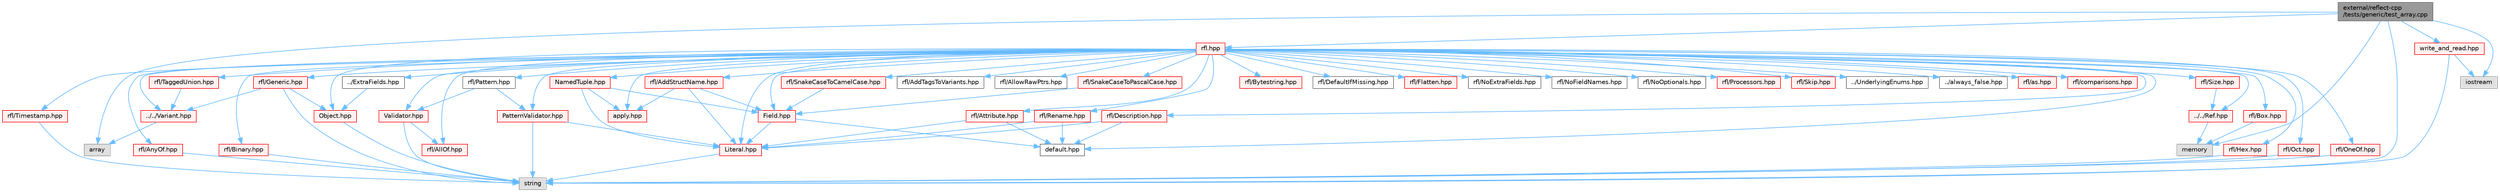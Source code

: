 digraph "external/reflect-cpp/tests/generic/test_array.cpp"
{
 // LATEX_PDF_SIZE
  bgcolor="transparent";
  edge [fontname=Helvetica,fontsize=10,labelfontname=Helvetica,labelfontsize=10];
  node [fontname=Helvetica,fontsize=10,shape=box,height=0.2,width=0.4];
  Node1 [id="Node000001",label="external/reflect-cpp\l/tests/generic/test_array.cpp",height=0.2,width=0.4,color="gray40", fillcolor="grey60", style="filled", fontcolor="black",tooltip=" "];
  Node1 -> Node2 [id="edge91_Node000001_Node000002",color="steelblue1",style="solid",tooltip=" "];
  Node2 [id="Node000002",label="array",height=0.2,width=0.4,color="grey60", fillcolor="#E0E0E0", style="filled",tooltip=" "];
  Node1 -> Node3 [id="edge92_Node000001_Node000003",color="steelblue1",style="solid",tooltip=" "];
  Node3 [id="Node000003",label="iostream",height=0.2,width=0.4,color="grey60", fillcolor="#E0E0E0", style="filled",tooltip=" "];
  Node1 -> Node4 [id="edge93_Node000001_Node000004",color="steelblue1",style="solid",tooltip=" "];
  Node4 [id="Node000004",label="memory",height=0.2,width=0.4,color="grey60", fillcolor="#E0E0E0", style="filled",tooltip=" "];
  Node1 -> Node5 [id="edge94_Node000001_Node000005",color="steelblue1",style="solid",tooltip=" "];
  Node5 [id="Node000005",label="rfl.hpp",height=0.2,width=0.4,color="red", fillcolor="#FFF0F0", style="filled",URL="$rfl_8hpp.html",tooltip=" "];
  Node5 -> Node6 [id="edge95_Node000005_Node000006",color="steelblue1",style="solid",tooltip=" "];
  Node6 [id="Node000006",label="rfl/AddStructName.hpp",height=0.2,width=0.4,color="red", fillcolor="#FFF0F0", style="filled",URL="$_add_struct_name_8hpp.html",tooltip=" "];
  Node6 -> Node8 [id="edge96_Node000006_Node000008",color="steelblue1",style="solid",tooltip=" "];
  Node8 [id="Node000008",label="Field.hpp",height=0.2,width=0.4,color="red", fillcolor="#FFF0F0", style="filled",URL="$_field_8hpp.html",tooltip=" "];
  Node8 -> Node13 [id="edge97_Node000008_Node000013",color="steelblue1",style="solid",tooltip=" "];
  Node13 [id="Node000013",label="Literal.hpp",height=0.2,width=0.4,color="red", fillcolor="#FFF0F0", style="filled",URL="$_literal_8hpp.html",tooltip=" "];
  Node13 -> Node17 [id="edge98_Node000013_Node000017",color="steelblue1",style="solid",tooltip=" "];
  Node17 [id="Node000017",label="string",height=0.2,width=0.4,color="grey60", fillcolor="#E0E0E0", style="filled",tooltip=" "];
  Node8 -> Node32 [id="edge99_Node000008_Node000032",color="steelblue1",style="solid",tooltip=" "];
  Node32 [id="Node000032",label="default.hpp",height=0.2,width=0.4,color="grey40", fillcolor="white", style="filled",URL="$default_8hpp.html",tooltip=" "];
  Node6 -> Node13 [id="edge100_Node000006_Node000013",color="steelblue1",style="solid",tooltip=" "];
  Node6 -> Node37 [id="edge101_Node000006_Node000037",color="steelblue1",style="solid",tooltip=" "];
  Node37 [id="Node000037",label="apply.hpp",height=0.2,width=0.4,color="red", fillcolor="#FFF0F0", style="filled",URL="$apply_8hpp.html",tooltip=" "];
  Node5 -> Node54 [id="edge102_Node000005_Node000054",color="steelblue1",style="solid",tooltip=" "];
  Node54 [id="Node000054",label="rfl/AddTagsToVariants.hpp",height=0.2,width=0.4,color="grey40", fillcolor="white", style="filled",URL="$_add_tags_to_variants_8hpp.html",tooltip=" "];
  Node5 -> Node55 [id="edge103_Node000005_Node000055",color="steelblue1",style="solid",tooltip=" "];
  Node55 [id="Node000055",label="rfl/AllOf.hpp",height=0.2,width=0.4,color="red", fillcolor="#FFF0F0", style="filled",URL="$_all_of_8hpp.html",tooltip=" "];
  Node5 -> Node64 [id="edge104_Node000005_Node000064",color="steelblue1",style="solid",tooltip=" "];
  Node64 [id="Node000064",label="rfl/AllowRawPtrs.hpp",height=0.2,width=0.4,color="grey40", fillcolor="white", style="filled",URL="$_allow_raw_ptrs_8hpp.html",tooltip=" "];
  Node5 -> Node65 [id="edge105_Node000005_Node000065",color="steelblue1",style="solid",tooltip=" "];
  Node65 [id="Node000065",label="rfl/AnyOf.hpp",height=0.2,width=0.4,color="red", fillcolor="#FFF0F0", style="filled",URL="$_any_of_8hpp.html",tooltip=" "];
  Node65 -> Node17 [id="edge106_Node000065_Node000017",color="steelblue1",style="solid",tooltip=" "];
  Node5 -> Node67 [id="edge107_Node000005_Node000067",color="steelblue1",style="solid",tooltip=" "];
  Node67 [id="Node000067",label="rfl/Attribute.hpp",height=0.2,width=0.4,color="red", fillcolor="#FFF0F0", style="filled",URL="$_attribute_8hpp.html",tooltip=" "];
  Node67 -> Node13 [id="edge108_Node000067_Node000013",color="steelblue1",style="solid",tooltip=" "];
  Node67 -> Node32 [id="edge109_Node000067_Node000032",color="steelblue1",style="solid",tooltip=" "];
  Node5 -> Node68 [id="edge110_Node000005_Node000068",color="steelblue1",style="solid",tooltip=" "];
  Node68 [id="Node000068",label="rfl/Binary.hpp",height=0.2,width=0.4,color="red", fillcolor="#FFF0F0", style="filled",URL="$_binary_8hpp.html",tooltip=" "];
  Node68 -> Node17 [id="edge111_Node000068_Node000017",color="steelblue1",style="solid",tooltip=" "];
  Node5 -> Node70 [id="edge112_Node000005_Node000070",color="steelblue1",style="solid",tooltip=" "];
  Node70 [id="Node000070",label="rfl/Box.hpp",height=0.2,width=0.4,color="red", fillcolor="#FFF0F0", style="filled",URL="$_box_8hpp.html",tooltip=" "];
  Node70 -> Node4 [id="edge113_Node000070_Node000004",color="steelblue1",style="solid",tooltip=" "];
  Node5 -> Node71 [id="edge114_Node000005_Node000071",color="steelblue1",style="solid",tooltip=" "];
  Node71 [id="Node000071",label="rfl/Bytestring.hpp",height=0.2,width=0.4,color="red", fillcolor="#FFF0F0", style="filled",URL="$_bytestring_8hpp.html",tooltip=" "];
  Node5 -> Node72 [id="edge115_Node000005_Node000072",color="steelblue1",style="solid",tooltip=" "];
  Node72 [id="Node000072",label="rfl/DefaultIfMissing.hpp",height=0.2,width=0.4,color="grey40", fillcolor="white", style="filled",URL="$_default_if_missing_8hpp.html",tooltip=" "];
  Node5 -> Node73 [id="edge116_Node000005_Node000073",color="steelblue1",style="solid",tooltip=" "];
  Node73 [id="Node000073",label="rfl/Description.hpp",height=0.2,width=0.4,color="red", fillcolor="#FFF0F0", style="filled",URL="$_description_8hpp.html",tooltip=" "];
  Node73 -> Node13 [id="edge117_Node000073_Node000013",color="steelblue1",style="solid",tooltip=" "];
  Node73 -> Node32 [id="edge118_Node000073_Node000032",color="steelblue1",style="solid",tooltip=" "];
  Node5 -> Node48 [id="edge119_Node000005_Node000048",color="steelblue1",style="solid",tooltip=" "];
  Node48 [id="Node000048",label="../ExtraFields.hpp",height=0.2,width=0.4,color="grey40", fillcolor="white", style="filled",URL="$_extra_fields_8hpp.html",tooltip=" "];
  Node48 -> Node49 [id="edge120_Node000048_Node000049",color="steelblue1",style="solid",tooltip=" "];
  Node49 [id="Node000049",label="Object.hpp",height=0.2,width=0.4,color="red", fillcolor="#FFF0F0", style="filled",URL="$_object_8hpp.html",tooltip=" "];
  Node49 -> Node17 [id="edge121_Node000049_Node000017",color="steelblue1",style="solid",tooltip=" "];
  Node5 -> Node8 [id="edge122_Node000005_Node000008",color="steelblue1",style="solid",tooltip=" "];
  Node5 -> Node74 [id="edge123_Node000005_Node000074",color="steelblue1",style="solid",tooltip=" "];
  Node74 [id="Node000074",label="rfl/Flatten.hpp",height=0.2,width=0.4,color="red", fillcolor="#FFF0F0", style="filled",URL="$_flatten_8hpp.html",tooltip=" "];
  Node5 -> Node75 [id="edge124_Node000005_Node000075",color="steelblue1",style="solid",tooltip=" "];
  Node75 [id="Node000075",label="rfl/Generic.hpp",height=0.2,width=0.4,color="red", fillcolor="#FFF0F0", style="filled",URL="$_generic_8hpp.html",tooltip=" "];
  Node75 -> Node17 [id="edge125_Node000075_Node000017",color="steelblue1",style="solid",tooltip=" "];
  Node75 -> Node49 [id="edge126_Node000075_Node000049",color="steelblue1",style="solid",tooltip=" "];
  Node75 -> Node59 [id="edge127_Node000075_Node000059",color="steelblue1",style="solid",tooltip=" "];
  Node59 [id="Node000059",label="../../Variant.hpp",height=0.2,width=0.4,color="red", fillcolor="#FFF0F0", style="filled",URL="$_variant_8hpp.html",tooltip=" "];
  Node59 -> Node2 [id="edge128_Node000059_Node000002",color="steelblue1",style="solid",tooltip=" "];
  Node5 -> Node77 [id="edge129_Node000005_Node000077",color="steelblue1",style="solid",tooltip=" "];
  Node77 [id="Node000077",label="rfl/Hex.hpp",height=0.2,width=0.4,color="red", fillcolor="#FFF0F0", style="filled",URL="$_hex_8hpp.html",tooltip=" "];
  Node77 -> Node17 [id="edge130_Node000077_Node000017",color="steelblue1",style="solid",tooltip=" "];
  Node5 -> Node13 [id="edge131_Node000005_Node000013",color="steelblue1",style="solid",tooltip=" "];
  Node5 -> Node42 [id="edge132_Node000005_Node000042",color="steelblue1",style="solid",tooltip=" "];
  Node42 [id="Node000042",label="NamedTuple.hpp",height=0.2,width=0.4,color="red", fillcolor="#FFF0F0", style="filled",URL="$_named_tuple_8hpp.html",tooltip=" "];
  Node42 -> Node8 [id="edge133_Node000042_Node000008",color="steelblue1",style="solid",tooltip=" "];
  Node42 -> Node13 [id="edge134_Node000042_Node000013",color="steelblue1",style="solid",tooltip=" "];
  Node42 -> Node37 [id="edge135_Node000042_Node000037",color="steelblue1",style="solid",tooltip=" "];
  Node5 -> Node78 [id="edge136_Node000005_Node000078",color="steelblue1",style="solid",tooltip=" "];
  Node78 [id="Node000078",label="rfl/NoExtraFields.hpp",height=0.2,width=0.4,color="grey40", fillcolor="white", style="filled",URL="$_no_extra_fields_8hpp.html",tooltip=" "];
  Node5 -> Node79 [id="edge137_Node000005_Node000079",color="steelblue1",style="solid",tooltip=" "];
  Node79 [id="Node000079",label="rfl/NoFieldNames.hpp",height=0.2,width=0.4,color="grey40", fillcolor="white", style="filled",URL="$_no_field_names_8hpp.html",tooltip=" "];
  Node5 -> Node80 [id="edge138_Node000005_Node000080",color="steelblue1",style="solid",tooltip=" "];
  Node80 [id="Node000080",label="rfl/NoOptionals.hpp",height=0.2,width=0.4,color="grey40", fillcolor="white", style="filled",URL="$_no_optionals_8hpp.html",tooltip=" "];
  Node5 -> Node49 [id="edge139_Node000005_Node000049",color="steelblue1",style="solid",tooltip=" "];
  Node5 -> Node81 [id="edge140_Node000005_Node000081",color="steelblue1",style="solid",tooltip=" "];
  Node81 [id="Node000081",label="rfl/Oct.hpp",height=0.2,width=0.4,color="red", fillcolor="#FFF0F0", style="filled",URL="$_oct_8hpp.html",tooltip=" "];
  Node81 -> Node17 [id="edge141_Node000081_Node000017",color="steelblue1",style="solid",tooltip=" "];
  Node5 -> Node83 [id="edge142_Node000005_Node000083",color="steelblue1",style="solid",tooltip=" "];
  Node83 [id="Node000083",label="rfl/OneOf.hpp",height=0.2,width=0.4,color="red", fillcolor="#FFF0F0", style="filled",URL="$_one_of_8hpp.html",tooltip=" "];
  Node83 -> Node17 [id="edge143_Node000083_Node000017",color="steelblue1",style="solid",tooltip=" "];
  Node5 -> Node84 [id="edge144_Node000005_Node000084",color="steelblue1",style="solid",tooltip=" "];
  Node84 [id="Node000084",label="rfl/Pattern.hpp",height=0.2,width=0.4,color="grey40", fillcolor="white", style="filled",URL="$_pattern_8hpp.html",tooltip=" "];
  Node84 -> Node85 [id="edge145_Node000084_Node000085",color="steelblue1",style="solid",tooltip=" "];
  Node85 [id="Node000085",label="PatternValidator.hpp",height=0.2,width=0.4,color="red", fillcolor="#FFF0F0", style="filled",URL="$_pattern_validator_8hpp.html",tooltip=" "];
  Node85 -> Node17 [id="edge146_Node000085_Node000017",color="steelblue1",style="solid",tooltip=" "];
  Node85 -> Node13 [id="edge147_Node000085_Node000013",color="steelblue1",style="solid",tooltip=" "];
  Node84 -> Node89 [id="edge148_Node000084_Node000089",color="steelblue1",style="solid",tooltip=" "];
  Node89 [id="Node000089",label="Validator.hpp",height=0.2,width=0.4,color="red", fillcolor="#FFF0F0", style="filled",URL="$_validator_8hpp.html",tooltip=" "];
  Node89 -> Node17 [id="edge149_Node000089_Node000017",color="steelblue1",style="solid",tooltip=" "];
  Node89 -> Node55 [id="edge150_Node000089_Node000055",color="steelblue1",style="solid",tooltip=" "];
  Node5 -> Node85 [id="edge151_Node000005_Node000085",color="steelblue1",style="solid",tooltip=" "];
  Node5 -> Node91 [id="edge152_Node000005_Node000091",color="steelblue1",style="solid",tooltip=" "];
  Node91 [id="Node000091",label="rfl/Processors.hpp",height=0.2,width=0.4,color="red", fillcolor="#FFF0F0", style="filled",URL="$_processors_8hpp.html",tooltip=" "];
  Node5 -> Node58 [id="edge153_Node000005_Node000058",color="steelblue1",style="solid",tooltip=" "];
  Node58 [id="Node000058",label="../../Ref.hpp",height=0.2,width=0.4,color="red", fillcolor="#FFF0F0", style="filled",URL="$_ref_8hpp.html",tooltip=" "];
  Node58 -> Node4 [id="edge154_Node000058_Node000004",color="steelblue1",style="solid",tooltip=" "];
  Node5 -> Node100 [id="edge155_Node000005_Node000100",color="steelblue1",style="solid",tooltip=" "];
  Node100 [id="Node000100",label="rfl/Rename.hpp",height=0.2,width=0.4,color="red", fillcolor="#FFF0F0", style="filled",URL="$_rename_8hpp.html",tooltip=" "];
  Node100 -> Node13 [id="edge156_Node000100_Node000013",color="steelblue1",style="solid",tooltip=" "];
  Node100 -> Node32 [id="edge157_Node000100_Node000032",color="steelblue1",style="solid",tooltip=" "];
  Node5 -> Node101 [id="edge158_Node000005_Node000101",color="steelblue1",style="solid",tooltip=" "];
  Node101 [id="Node000101",label="rfl/Size.hpp",height=0.2,width=0.4,color="red", fillcolor="#FFF0F0", style="filled",URL="$_size_8hpp.html",tooltip=" "];
  Node101 -> Node58 [id="edge159_Node000101_Node000058",color="steelblue1",style="solid",tooltip=" "];
  Node5 -> Node102 [id="edge160_Node000005_Node000102",color="steelblue1",style="solid",tooltip=" "];
  Node102 [id="Node000102",label="rfl/Skip.hpp",height=0.2,width=0.4,color="red", fillcolor="#FFF0F0", style="filled",URL="$_skip_8hpp.html",tooltip=" "];
  Node5 -> Node104 [id="edge161_Node000005_Node000104",color="steelblue1",style="solid",tooltip=" "];
  Node104 [id="Node000104",label="rfl/SnakeCaseToCamelCase.hpp",height=0.2,width=0.4,color="red", fillcolor="#FFF0F0", style="filled",URL="$_snake_case_to_camel_case_8hpp.html",tooltip=" "];
  Node104 -> Node8 [id="edge162_Node000104_Node000008",color="steelblue1",style="solid",tooltip=" "];
  Node5 -> Node107 [id="edge163_Node000005_Node000107",color="steelblue1",style="solid",tooltip=" "];
  Node107 [id="Node000107",label="rfl/SnakeCaseToPascalCase.hpp",height=0.2,width=0.4,color="red", fillcolor="#FFF0F0", style="filled",URL="$_snake_case_to_pascal_case_8hpp.html",tooltip=" "];
  Node107 -> Node8 [id="edge164_Node000107_Node000008",color="steelblue1",style="solid",tooltip=" "];
  Node5 -> Node108 [id="edge165_Node000005_Node000108",color="steelblue1",style="solid",tooltip=" "];
  Node108 [id="Node000108",label="rfl/TaggedUnion.hpp",height=0.2,width=0.4,color="red", fillcolor="#FFF0F0", style="filled",URL="$_tagged_union_8hpp.html",tooltip=" "];
  Node108 -> Node59 [id="edge166_Node000108_Node000059",color="steelblue1",style="solid",tooltip=" "];
  Node5 -> Node150 [id="edge167_Node000005_Node000150",color="steelblue1",style="solid",tooltip=" "];
  Node150 [id="Node000150",label="rfl/Timestamp.hpp",height=0.2,width=0.4,color="red", fillcolor="#FFF0F0", style="filled",URL="$_timestamp_8hpp.html",tooltip=" "];
  Node150 -> Node17 [id="edge168_Node000150_Node000017",color="steelblue1",style="solid",tooltip=" "];
  Node5 -> Node99 [id="edge169_Node000005_Node000099",color="steelblue1",style="solid",tooltip=" "];
  Node99 [id="Node000099",label="../UnderlyingEnums.hpp",height=0.2,width=0.4,color="grey40", fillcolor="white", style="filled",URL="$_underlying_enums_8hpp.html",tooltip=" "];
  Node5 -> Node89 [id="edge170_Node000005_Node000089",color="steelblue1",style="solid",tooltip=" "];
  Node5 -> Node59 [id="edge171_Node000005_Node000059",color="steelblue1",style="solid",tooltip=" "];
  Node5 -> Node116 [id="edge172_Node000005_Node000116",color="steelblue1",style="solid",tooltip=" "];
  Node116 [id="Node000116",label="../always_false.hpp",height=0.2,width=0.4,color="grey40", fillcolor="white", style="filled",URL="$always__false_8hpp.html",tooltip=" "];
  Node5 -> Node37 [id="edge173_Node000005_Node000037",color="steelblue1",style="solid",tooltip=" "];
  Node5 -> Node153 [id="edge174_Node000005_Node000153",color="steelblue1",style="solid",tooltip=" "];
  Node153 [id="Node000153",label="rfl/as.hpp",height=0.2,width=0.4,color="red", fillcolor="#FFF0F0", style="filled",URL="$as_8hpp.html",tooltip=" "];
  Node5 -> Node163 [id="edge175_Node000005_Node000163",color="steelblue1",style="solid",tooltip=" "];
  Node163 [id="Node000163",label="rfl/comparisons.hpp",height=0.2,width=0.4,color="red", fillcolor="#FFF0F0", style="filled",URL="$comparisons_8hpp.html",tooltip=" "];
  Node5 -> Node32 [id="edge176_Node000005_Node000032",color="steelblue1",style="solid",tooltip=" "];
  Node1 -> Node17 [id="edge177_Node000001_Node000017",color="steelblue1",style="solid",tooltip=" "];
  Node1 -> Node296 [id="edge178_Node000001_Node000296",color="steelblue1",style="solid",tooltip=" "];
  Node296 [id="Node000296",label="write_and_read.hpp",height=0.2,width=0.4,color="red", fillcolor="#FFF0F0", style="filled",URL="$generic_2write__and__read_8hpp.html",tooltip=" "];
  Node296 -> Node3 [id="edge179_Node000296_Node000003",color="steelblue1",style="solid",tooltip=" "];
  Node296 -> Node17 [id="edge180_Node000296_Node000017",color="steelblue1",style="solid",tooltip=" "];
}

